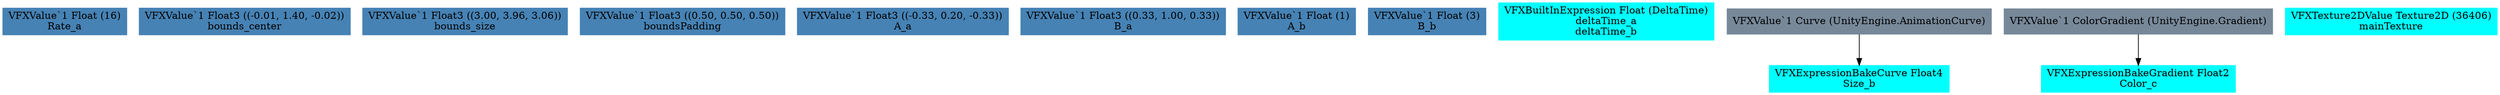digraph G {
node0 [shape="box" color="steelblue" style="filled" label="VFXValue`1 Float (16)
Rate_a"]
node1 [shape="box" color="steelblue" style="filled" label="VFXValue`1 Float3 ((-0.01, 1.40, -0.02))
bounds_center"]
node2 [shape="box" color="steelblue" style="filled" label="VFXValue`1 Float3 ((3.00, 3.96, 3.06))
bounds_size"]
node3 [shape="box" color="steelblue" style="filled" label="VFXValue`1 Float3 ((0.50, 0.50, 0.50))
boundsPadding"]
node4 [shape="box" color="steelblue" style="filled" label="VFXValue`1 Float3 ((-0.33, 0.20, -0.33))
A_a"]
node5 [shape="box" color="steelblue" style="filled" label="VFXValue`1 Float3 ((0.33, 1.00, 0.33))
B_a"]
node6 [shape="box" color="steelblue" style="filled" label="VFXValue`1 Float (1)
A_b"]
node7 [shape="box" color="steelblue" style="filled" label="VFXValue`1 Float (3)
B_b"]
node8 [shape="box" color="cyan" style="filled" label="VFXBuiltInExpression Float (DeltaTime)
deltaTime_a
deltaTime_b"]
node9 [shape="box" color="cyan" style="filled" label="VFXExpressionBakeCurve Float4
Size_b"]
node10 [shape="box" color="lightslategray" style="filled" label="VFXValue`1 Curve (UnityEngine.AnimationCurve)"]
node11 [shape="box" color="cyan" style="filled" label="VFXExpressionBakeGradient Float2
Color_c"]
node12 [shape="box" color="lightslategray" style="filled" label="VFXValue`1 ColorGradient (UnityEngine.Gradient)"]
node13 [shape="box" color="cyan" style="filled" label="VFXTexture2DValue Texture2D (36406)
mainTexture"]
node10 -> node9 
node12 -> node11 
}
